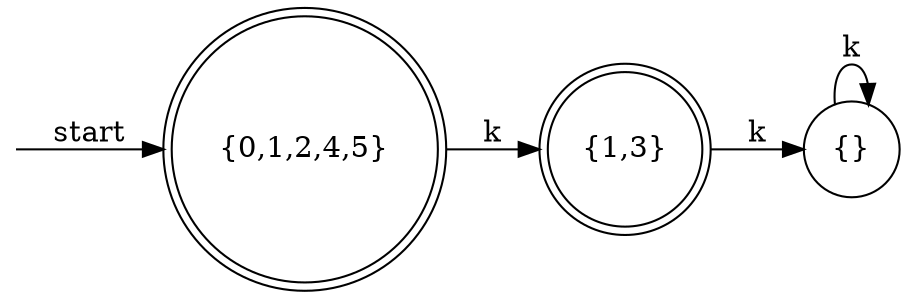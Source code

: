 digraph dfa {
    rankdir = LR;
    node [shape = doublecircle];    __start [style = invis, shape = point];
    __start -> "{0,1,2,4,5}" [ label = "start" ];
    node [shape = doublecircle]; "{0,1,2,4,5}" "{1,3}"
    node [shape = circle];
    "{0,1,2,4,5}" -> "{1,3}" [ label = "k" ];
    "{1,3}" -> "{}" [ label = "k" ];
    "{}" -> "{}" [ label = "k" ];
}
